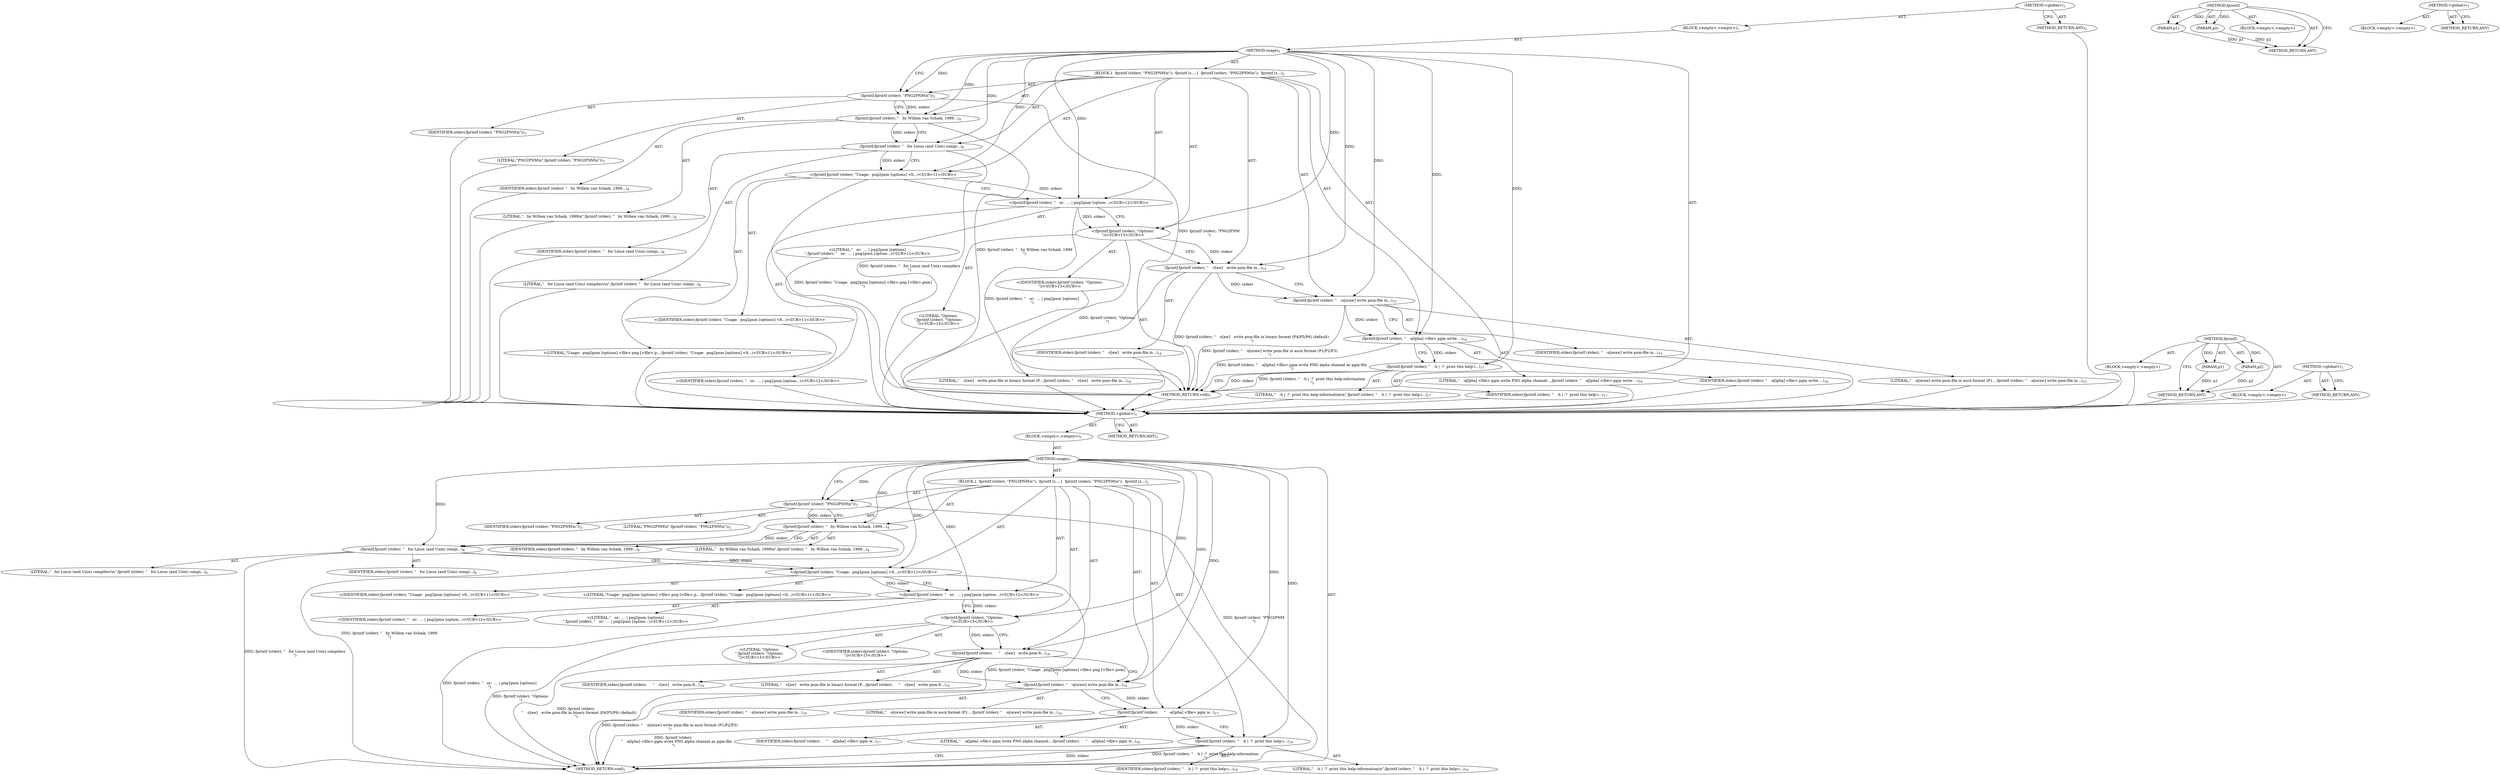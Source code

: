 digraph "&lt;global&gt;" {
vulnerable_6 [label=<(METHOD,&lt;global&gt;)<SUB>1</SUB>>];
vulnerable_7 [label=<(BLOCK,&lt;empty&gt;,&lt;empty&gt;)<SUB>1</SUB>>];
vulnerable_8 [label=<(METHOD,usage)<SUB>1</SUB>>];
vulnerable_9 [label=<(BLOCK,{
  fprintf (stderr, &quot;PNG2PNM\n&quot;);
  fprintf (s...,{
  fprintf (stderr, &quot;PNG2PNM\n&quot;);
  fprintf (s...)<SUB>2</SUB>>];
vulnerable_10 [label=<(fprintf,fprintf (stderr, &quot;PNG2PNM\n&quot;))<SUB>3</SUB>>];
vulnerable_11 [label=<(IDENTIFIER,stderr,fprintf (stderr, &quot;PNG2PNM\n&quot;))<SUB>3</SUB>>];
vulnerable_12 [label=<(LITERAL,&quot;PNG2PNM\n&quot;,fprintf (stderr, &quot;PNG2PNM\n&quot;))<SUB>3</SUB>>];
vulnerable_13 [label=<(fprintf,fprintf (stderr, &quot;   by Willem van Schaik, 1999...)<SUB>4</SUB>>];
vulnerable_14 [label=<(IDENTIFIER,stderr,fprintf (stderr, &quot;   by Willem van Schaik, 1999...)<SUB>4</SUB>>];
vulnerable_15 [label=<(LITERAL,&quot;   by Willem van Schaik, 1999\n&quot;,fprintf (stderr, &quot;   by Willem van Schaik, 1999...)<SUB>4</SUB>>];
vulnerable_16 [label=<(fprintf,fprintf (stderr, &quot;   for Linux (and Unix) compi...)<SUB>8</SUB>>];
vulnerable_17 [label=<(IDENTIFIER,stderr,fprintf (stderr, &quot;   for Linux (and Unix) compi...)<SUB>8</SUB>>];
vulnerable_18 [label=<(LITERAL,&quot;   for Linux (and Unix) compilers\n&quot;,fprintf (stderr, &quot;   for Linux (and Unix) compi...)<SUB>8</SUB>>];
vulnerable_19 [label="<(fprintf,fprintf (stderr, &quot;Usage:  png2pnm [options] &lt;fi...)<SUB>11</SUB>>"];
vulnerable_20 [label="<(IDENTIFIER,stderr,fprintf (stderr, &quot;Usage:  png2pnm [options] &lt;fi...)<SUB>11</SUB>>"];
vulnerable_21 [label="<(LITERAL,&quot;Usage:  png2pnm [options] &lt;file&gt;.png [&lt;file&gt;.p...,fprintf (stderr, &quot;Usage:  png2pnm [options] &lt;fi...)<SUB>11</SUB>>"];
vulnerable_22 [label="<(fprintf,fprintf (stderr, &quot;   or:  ... | png2pnm [option...)<SUB>12</SUB>>"];
vulnerable_23 [label="<(IDENTIFIER,stderr,fprintf (stderr, &quot;   or:  ... | png2pnm [option...)<SUB>12</SUB>>"];
vulnerable_24 [label="<(LITERAL,&quot;   or:  ... | png2pnm [options]\n&quot;,fprintf (stderr, &quot;   or:  ... | png2pnm [option...)<SUB>12</SUB>>"];
vulnerable_25 [label="<(fprintf,fprintf (stderr, &quot;Options:\n&quot;))<SUB>13</SUB>>"];
vulnerable_26 [label="<(IDENTIFIER,stderr,fprintf (stderr, &quot;Options:\n&quot;))<SUB>13</SUB>>"];
vulnerable_27 [label="<(LITERAL,&quot;Options:\n&quot;,fprintf (stderr, &quot;Options:\n&quot;))<SUB>13</SUB>>"];
vulnerable_28 [label=<(fprintf,fprintf (stderr, &quot;   -r[aw]   write pnm-file in...)<SUB>14</SUB>>];
vulnerable_29 [label=<(IDENTIFIER,stderr,fprintf (stderr, &quot;   -r[aw]   write pnm-file in...)<SUB>14</SUB>>];
vulnerable_30 [label=<(LITERAL,&quot;   -r[aw]   write pnm-file in binary format (P...,fprintf (stderr, &quot;   -r[aw]   write pnm-file in...)<SUB>14</SUB>>];
vulnerable_31 [label=<(fprintf,fprintf (stderr, &quot;   -n[oraw] write pnm-file in...)<SUB>15</SUB>>];
vulnerable_32 [label=<(IDENTIFIER,stderr,fprintf (stderr, &quot;   -n[oraw] write pnm-file in...)<SUB>15</SUB>>];
vulnerable_33 [label=<(LITERAL,&quot;   -n[oraw] write pnm-file in ascii format (P1...,fprintf (stderr, &quot;   -n[oraw] write pnm-file in...)<SUB>15</SUB>>];
vulnerable_34 [label=<(fprintf,fprintf (stderr, &quot;   -a[lpha] &lt;file&gt;.pgm write ...)<SUB>16</SUB>>];
vulnerable_35 [label=<(IDENTIFIER,stderr,fprintf (stderr, &quot;   -a[lpha] &lt;file&gt;.pgm write ...)<SUB>16</SUB>>];
vulnerable_36 [label=<(LITERAL,&quot;   -a[lpha] &lt;file&gt;.pgm write PNG alpha channel...,fprintf (stderr, &quot;   -a[lpha] &lt;file&gt;.pgm write ...)<SUB>16</SUB>>];
vulnerable_37 [label=<(fprintf,fprintf (stderr, &quot;   -h | -?  print this help-i...)<SUB>17</SUB>>];
vulnerable_38 [label=<(IDENTIFIER,stderr,fprintf (stderr, &quot;   -h | -?  print this help-i...)<SUB>17</SUB>>];
vulnerable_39 [label=<(LITERAL,&quot;   -h | -?  print this help-information\n&quot;,fprintf (stderr, &quot;   -h | -?  print this help-i...)<SUB>17</SUB>>];
vulnerable_40 [label=<(METHOD_RETURN,void)<SUB>1</SUB>>];
vulnerable_42 [label=<(METHOD_RETURN,ANY)<SUB>1</SUB>>];
vulnerable_75 [label=<(METHOD,fprintf)>];
vulnerable_76 [label=<(PARAM,p1)>];
vulnerable_77 [label=<(PARAM,p2)>];
vulnerable_78 [label=<(BLOCK,&lt;empty&gt;,&lt;empty&gt;)>];
vulnerable_79 [label=<(METHOD_RETURN,ANY)>];
vulnerable_69 [label=<(METHOD,&lt;global&gt;)<SUB>1</SUB>>];
vulnerable_70 [label=<(BLOCK,&lt;empty&gt;,&lt;empty&gt;)>];
vulnerable_71 [label=<(METHOD_RETURN,ANY)>];
fixed_6 [label=<(METHOD,&lt;global&gt;)<SUB>1</SUB>>];
fixed_7 [label=<(BLOCK,&lt;empty&gt;,&lt;empty&gt;)<SUB>1</SUB>>];
fixed_8 [label=<(METHOD,usage)<SUB>1</SUB>>];
fixed_9 [label=<(BLOCK,{
  fprintf (stderr, &quot;PNG2PNM\n&quot;);
  fprintf (s...,{
  fprintf (stderr, &quot;PNG2PNM\n&quot;);
  fprintf (s...)<SUB>2</SUB>>];
fixed_10 [label=<(fprintf,fprintf (stderr, &quot;PNG2PNM\n&quot;))<SUB>3</SUB>>];
fixed_11 [label=<(IDENTIFIER,stderr,fprintf (stderr, &quot;PNG2PNM\n&quot;))<SUB>3</SUB>>];
fixed_12 [label=<(LITERAL,&quot;PNG2PNM\n&quot;,fprintf (stderr, &quot;PNG2PNM\n&quot;))<SUB>3</SUB>>];
fixed_13 [label=<(fprintf,fprintf (stderr, &quot;   by Willem van Schaik, 1999...)<SUB>4</SUB>>];
fixed_14 [label=<(IDENTIFIER,stderr,fprintf (stderr, &quot;   by Willem van Schaik, 1999...)<SUB>4</SUB>>];
fixed_15 [label=<(LITERAL,&quot;   by Willem van Schaik, 1999\n&quot;,fprintf (stderr, &quot;   by Willem van Schaik, 1999...)<SUB>4</SUB>>];
fixed_16 [label=<(fprintf,fprintf (stderr, &quot;   for Linux (and Unix) compi...)<SUB>8</SUB>>];
fixed_17 [label=<(IDENTIFIER,stderr,fprintf (stderr, &quot;   for Linux (and Unix) compi...)<SUB>8</SUB>>];
fixed_18 [label=<(LITERAL,&quot;   for Linux (and Unix) compilers\n&quot;,fprintf (stderr, &quot;   for Linux (and Unix) compi...)<SUB>8</SUB>>];
fixed_19 [label="<(fprintf,fprintf (stderr, &quot;Usage:  png2pnm [options] &lt;fi...)<SUB>11</SUB>>"];
fixed_20 [label="<(IDENTIFIER,stderr,fprintf (stderr, &quot;Usage:  png2pnm [options] &lt;fi...)<SUB>11</SUB>>"];
fixed_21 [label="<(LITERAL,&quot;Usage:  png2pnm [options] &lt;file&gt;.png [&lt;file&gt;.p...,fprintf (stderr, &quot;Usage:  png2pnm [options] &lt;fi...)<SUB>11</SUB>>"];
fixed_22 [label="<(fprintf,fprintf (stderr, &quot;   or:  ... | png2pnm [option...)<SUB>12</SUB>>"];
fixed_23 [label="<(IDENTIFIER,stderr,fprintf (stderr, &quot;   or:  ... | png2pnm [option...)<SUB>12</SUB>>"];
fixed_24 [label="<(LITERAL,&quot;   or:  ... | png2pnm [options]\n&quot;,fprintf (stderr, &quot;   or:  ... | png2pnm [option...)<SUB>12</SUB>>"];
fixed_25 [label="<(fprintf,fprintf (stderr, &quot;Options:\n&quot;))<SUB>13</SUB>>"];
fixed_26 [label="<(IDENTIFIER,stderr,fprintf (stderr, &quot;Options:\n&quot;))<SUB>13</SUB>>"];
fixed_27 [label="<(LITERAL,&quot;Options:\n&quot;,fprintf (stderr, &quot;Options:\n&quot;))<SUB>13</SUB>>"];
fixed_28 [label=<(fprintf,fprintf (stderr,
     &quot;   -r[aw]   write pnm-fi...)<SUB>14</SUB>>];
fixed_29 [label=<(IDENTIFIER,stderr,fprintf (stderr,
     &quot;   -r[aw]   write pnm-fi...)<SUB>14</SUB>>];
fixed_30 [label=<(LITERAL,&quot;   -r[aw]   write pnm-file in binary format (P...,fprintf (stderr,
     &quot;   -r[aw]   write pnm-fi...)<SUB>15</SUB>>];
fixed_31 [label=<(fprintf,fprintf (stderr, &quot;   -n[oraw] write pnm-file in...)<SUB>16</SUB>>];
fixed_32 [label=<(IDENTIFIER,stderr,fprintf (stderr, &quot;   -n[oraw] write pnm-file in...)<SUB>16</SUB>>];
fixed_33 [label=<(LITERAL,&quot;   -n[oraw] write pnm-file in ascii format (P1...,fprintf (stderr, &quot;   -n[oraw] write pnm-file in...)<SUB>16</SUB>>];
fixed_34 [label=<(fprintf,fprintf (stderr,
     &quot;   -a[lpha] &lt;file&gt;.pgm w...)<SUB>17</SUB>>];
fixed_35 [label=<(IDENTIFIER,stderr,fprintf (stderr,
     &quot;   -a[lpha] &lt;file&gt;.pgm w...)<SUB>17</SUB>>];
fixed_36 [label=<(LITERAL,&quot;   -a[lpha] &lt;file&gt;.pgm write PNG alpha channel...,fprintf (stderr,
     &quot;   -a[lpha] &lt;file&gt;.pgm w...)<SUB>18</SUB>>];
fixed_37 [label=<(fprintf,fprintf (stderr, &quot;   -h | -?  print this help-i...)<SUB>19</SUB>>];
fixed_38 [label=<(IDENTIFIER,stderr,fprintf (stderr, &quot;   -h | -?  print this help-i...)<SUB>19</SUB>>];
fixed_39 [label=<(LITERAL,&quot;   -h | -?  print this help-information\n&quot;,fprintf (stderr, &quot;   -h | -?  print this help-i...)<SUB>19</SUB>>];
fixed_40 [label=<(METHOD_RETURN,void)<SUB>1</SUB>>];
fixed_42 [label=<(METHOD_RETURN,ANY)<SUB>1</SUB>>];
fixed_75 [label=<(METHOD,fprintf)>];
fixed_76 [label=<(PARAM,p1)>];
fixed_77 [label=<(PARAM,p2)>];
fixed_78 [label=<(BLOCK,&lt;empty&gt;,&lt;empty&gt;)>];
fixed_79 [label=<(METHOD_RETURN,ANY)>];
fixed_69 [label=<(METHOD,&lt;global&gt;)<SUB>1</SUB>>];
fixed_70 [label=<(BLOCK,&lt;empty&gt;,&lt;empty&gt;)>];
fixed_71 [label=<(METHOD_RETURN,ANY)>];
vulnerable_6 -> vulnerable_7  [key=0, label="AST: "];
vulnerable_6 -> vulnerable_42  [key=0, label="AST: "];
vulnerable_6 -> vulnerable_42  [key=1, label="CFG: "];
vulnerable_7 -> vulnerable_8  [key=0, label="AST: "];
vulnerable_8 -> vulnerable_9  [key=0, label="AST: "];
vulnerable_8 -> vulnerable_40  [key=0, label="AST: "];
vulnerable_8 -> vulnerable_10  [key=0, label="CFG: "];
vulnerable_8 -> vulnerable_10  [key=1, label="DDG: "];
vulnerable_8 -> vulnerable_13  [key=0, label="DDG: "];
vulnerable_8 -> vulnerable_16  [key=0, label="DDG: "];
vulnerable_8 -> vulnerable_19  [key=0, label="DDG: "];
vulnerable_8 -> vulnerable_22  [key=0, label="DDG: "];
vulnerable_8 -> vulnerable_25  [key=0, label="DDG: "];
vulnerable_8 -> vulnerable_28  [key=0, label="DDG: "];
vulnerable_8 -> vulnerable_31  [key=0, label="DDG: "];
vulnerable_8 -> vulnerable_34  [key=0, label="DDG: "];
vulnerable_8 -> vulnerable_37  [key=0, label="DDG: "];
vulnerable_9 -> vulnerable_10  [key=0, label="AST: "];
vulnerable_9 -> vulnerable_13  [key=0, label="AST: "];
vulnerable_9 -> vulnerable_16  [key=0, label="AST: "];
vulnerable_9 -> vulnerable_19  [key=0, label="AST: "];
vulnerable_9 -> vulnerable_22  [key=0, label="AST: "];
vulnerable_9 -> vulnerable_25  [key=0, label="AST: "];
vulnerable_9 -> vulnerable_28  [key=0, label="AST: "];
vulnerable_9 -> vulnerable_31  [key=0, label="AST: "];
vulnerable_9 -> vulnerable_34  [key=0, label="AST: "];
vulnerable_9 -> vulnerable_37  [key=0, label="AST: "];
vulnerable_10 -> vulnerable_11  [key=0, label="AST: "];
vulnerable_10 -> vulnerable_12  [key=0, label="AST: "];
vulnerable_10 -> vulnerable_13  [key=0, label="CFG: "];
vulnerable_10 -> vulnerable_13  [key=1, label="DDG: stderr"];
vulnerable_10 -> vulnerable_40  [key=0, label="DDG: fprintf (stderr, &quot;PNG2PNM\n&quot;)"];
vulnerable_11 -> fixed_6  [key=0];
vulnerable_12 -> fixed_6  [key=0];
vulnerable_13 -> vulnerable_14  [key=0, label="AST: "];
vulnerable_13 -> vulnerable_15  [key=0, label="AST: "];
vulnerable_13 -> vulnerable_16  [key=0, label="CFG: "];
vulnerable_13 -> vulnerable_16  [key=1, label="DDG: stderr"];
vulnerable_13 -> vulnerable_40  [key=0, label="DDG: fprintf (stderr, &quot;   by Willem van Schaik, 1999\n&quot;)"];
vulnerable_14 -> fixed_6  [key=0];
vulnerable_15 -> fixed_6  [key=0];
vulnerable_16 -> vulnerable_17  [key=0, label="AST: "];
vulnerable_16 -> vulnerable_18  [key=0, label="AST: "];
vulnerable_16 -> vulnerable_19  [key=0, label="CFG: "];
vulnerable_16 -> vulnerable_19  [key=1, label="DDG: stderr"];
vulnerable_16 -> vulnerable_40  [key=0, label="DDG: fprintf (stderr, &quot;   for Linux (and Unix) compilers\n&quot;)"];
vulnerable_17 -> fixed_6  [key=0];
vulnerable_18 -> fixed_6  [key=0];
vulnerable_19 -> vulnerable_20  [key=0, label="AST: "];
vulnerable_19 -> vulnerable_21  [key=0, label="AST: "];
vulnerable_19 -> vulnerable_22  [key=0, label="CFG: "];
vulnerable_19 -> vulnerable_22  [key=1, label="DDG: stderr"];
vulnerable_19 -> vulnerable_40  [key=0, label="DDG: fprintf (stderr, &quot;Usage:  png2pnm [options] &lt;file&gt;.png [&lt;file&gt;.pnm]\n&quot;)"];
vulnerable_20 -> fixed_6  [key=0];
vulnerable_21 -> fixed_6  [key=0];
vulnerable_22 -> vulnerable_23  [key=0, label="AST: "];
vulnerable_22 -> vulnerable_24  [key=0, label="AST: "];
vulnerable_22 -> vulnerable_25  [key=0, label="CFG: "];
vulnerable_22 -> vulnerable_25  [key=1, label="DDG: stderr"];
vulnerable_22 -> vulnerable_40  [key=0, label="DDG: fprintf (stderr, &quot;   or:  ... | png2pnm [options]\n&quot;)"];
vulnerable_23 -> fixed_6  [key=0];
vulnerable_24 -> fixed_6  [key=0];
vulnerable_25 -> vulnerable_26  [key=0, label="AST: "];
vulnerable_25 -> vulnerable_27  [key=0, label="AST: "];
vulnerable_25 -> vulnerable_28  [key=0, label="CFG: "];
vulnerable_25 -> vulnerable_28  [key=1, label="DDG: stderr"];
vulnerable_25 -> vulnerable_40  [key=0, label="DDG: fprintf (stderr, &quot;Options:\n&quot;)"];
vulnerable_26 -> fixed_6  [key=0];
vulnerable_27 -> fixed_6  [key=0];
vulnerable_28 -> vulnerable_29  [key=0, label="AST: "];
vulnerable_28 -> vulnerable_30  [key=0, label="AST: "];
vulnerable_28 -> vulnerable_31  [key=0, label="CFG: "];
vulnerable_28 -> vulnerable_31  [key=1, label="DDG: stderr"];
vulnerable_28 -> vulnerable_40  [key=0, label="DDG: fprintf (stderr, &quot;   -r[aw]   write pnm-file in binary format (P4/P5/P6) (default)\n&quot;)"];
vulnerable_29 -> fixed_6  [key=0];
vulnerable_30 -> fixed_6  [key=0];
vulnerable_31 -> vulnerable_32  [key=0, label="AST: "];
vulnerable_31 -> vulnerable_33  [key=0, label="AST: "];
vulnerable_31 -> vulnerable_34  [key=0, label="CFG: "];
vulnerable_31 -> vulnerable_34  [key=1, label="DDG: stderr"];
vulnerable_31 -> vulnerable_40  [key=0, label="DDG: fprintf (stderr, &quot;   -n[oraw] write pnm-file in ascii format (P1/P2/P3)\n&quot;)"];
vulnerable_32 -> fixed_6  [key=0];
vulnerable_33 -> fixed_6  [key=0];
vulnerable_34 -> vulnerable_35  [key=0, label="AST: "];
vulnerable_34 -> vulnerable_36  [key=0, label="AST: "];
vulnerable_34 -> vulnerable_37  [key=0, label="CFG: "];
vulnerable_34 -> vulnerable_37  [key=1, label="DDG: stderr"];
vulnerable_34 -> vulnerable_40  [key=0, label="DDG: fprintf (stderr, &quot;   -a[lpha] &lt;file&gt;.pgm write PNG alpha channel as pgm-file\n&quot;)"];
vulnerable_35 -> fixed_6  [key=0];
vulnerable_36 -> fixed_6  [key=0];
vulnerable_37 -> vulnerable_38  [key=0, label="AST: "];
vulnerable_37 -> vulnerable_39  [key=0, label="AST: "];
vulnerable_37 -> vulnerable_40  [key=0, label="CFG: "];
vulnerable_37 -> vulnerable_40  [key=1, label="DDG: stderr"];
vulnerable_37 -> vulnerable_40  [key=2, label="DDG: fprintf (stderr, &quot;   -h | -?  print this help-information\n&quot;)"];
vulnerable_38 -> fixed_6  [key=0];
vulnerable_39 -> fixed_6  [key=0];
vulnerable_40 -> fixed_6  [key=0];
vulnerable_42 -> fixed_6  [key=0];
vulnerable_75 -> vulnerable_76  [key=0, label="AST: "];
vulnerable_75 -> vulnerable_76  [key=1, label="DDG: "];
vulnerable_75 -> vulnerable_78  [key=0, label="AST: "];
vulnerable_75 -> vulnerable_77  [key=0, label="AST: "];
vulnerable_75 -> vulnerable_77  [key=1, label="DDG: "];
vulnerable_75 -> vulnerable_79  [key=0, label="AST: "];
vulnerable_75 -> vulnerable_79  [key=1, label="CFG: "];
vulnerable_76 -> vulnerable_79  [key=0, label="DDG: p1"];
vulnerable_77 -> vulnerable_79  [key=0, label="DDG: p2"];
vulnerable_78 -> fixed_6  [key=0];
vulnerable_79 -> fixed_6  [key=0];
vulnerable_69 -> vulnerable_70  [key=0, label="AST: "];
vulnerable_69 -> vulnerable_71  [key=0, label="AST: "];
vulnerable_69 -> vulnerable_71  [key=1, label="CFG: "];
vulnerable_70 -> fixed_6  [key=0];
vulnerable_71 -> fixed_6  [key=0];
fixed_6 -> fixed_7  [key=0, label="AST: "];
fixed_6 -> fixed_42  [key=0, label="AST: "];
fixed_6 -> fixed_42  [key=1, label="CFG: "];
fixed_7 -> fixed_8  [key=0, label="AST: "];
fixed_8 -> fixed_9  [key=0, label="AST: "];
fixed_8 -> fixed_40  [key=0, label="AST: "];
fixed_8 -> fixed_10  [key=0, label="CFG: "];
fixed_8 -> fixed_10  [key=1, label="DDG: "];
fixed_8 -> fixed_13  [key=0, label="DDG: "];
fixed_8 -> fixed_16  [key=0, label="DDG: "];
fixed_8 -> fixed_19  [key=0, label="DDG: "];
fixed_8 -> fixed_22  [key=0, label="DDG: "];
fixed_8 -> fixed_25  [key=0, label="DDG: "];
fixed_8 -> fixed_28  [key=0, label="DDG: "];
fixed_8 -> fixed_31  [key=0, label="DDG: "];
fixed_8 -> fixed_34  [key=0, label="DDG: "];
fixed_8 -> fixed_37  [key=0, label="DDG: "];
fixed_9 -> fixed_10  [key=0, label="AST: "];
fixed_9 -> fixed_13  [key=0, label="AST: "];
fixed_9 -> fixed_16  [key=0, label="AST: "];
fixed_9 -> fixed_19  [key=0, label="AST: "];
fixed_9 -> fixed_22  [key=0, label="AST: "];
fixed_9 -> fixed_25  [key=0, label="AST: "];
fixed_9 -> fixed_28  [key=0, label="AST: "];
fixed_9 -> fixed_31  [key=0, label="AST: "];
fixed_9 -> fixed_34  [key=0, label="AST: "];
fixed_9 -> fixed_37  [key=0, label="AST: "];
fixed_10 -> fixed_11  [key=0, label="AST: "];
fixed_10 -> fixed_12  [key=0, label="AST: "];
fixed_10 -> fixed_13  [key=0, label="CFG: "];
fixed_10 -> fixed_13  [key=1, label="DDG: stderr"];
fixed_10 -> fixed_40  [key=0, label="DDG: fprintf (stderr, &quot;PNG2PNM\n&quot;)"];
fixed_13 -> fixed_14  [key=0, label="AST: "];
fixed_13 -> fixed_15  [key=0, label="AST: "];
fixed_13 -> fixed_16  [key=0, label="CFG: "];
fixed_13 -> fixed_16  [key=1, label="DDG: stderr"];
fixed_13 -> fixed_40  [key=0, label="DDG: fprintf (stderr, &quot;   by Willem van Schaik, 1999\n&quot;)"];
fixed_16 -> fixed_17  [key=0, label="AST: "];
fixed_16 -> fixed_18  [key=0, label="AST: "];
fixed_16 -> fixed_19  [key=0, label="CFG: "];
fixed_16 -> fixed_19  [key=1, label="DDG: stderr"];
fixed_16 -> fixed_40  [key=0, label="DDG: fprintf (stderr, &quot;   for Linux (and Unix) compilers\n&quot;)"];
fixed_19 -> fixed_20  [key=0, label="AST: "];
fixed_19 -> fixed_21  [key=0, label="AST: "];
fixed_19 -> fixed_22  [key=0, label="CFG: "];
fixed_19 -> fixed_22  [key=1, label="DDG: stderr"];
fixed_19 -> fixed_40  [key=0, label="DDG: fprintf (stderr, &quot;Usage:  png2pnm [options] &lt;file&gt;.png [&lt;file&gt;.pnm]\n&quot;)"];
fixed_22 -> fixed_23  [key=0, label="AST: "];
fixed_22 -> fixed_24  [key=0, label="AST: "];
fixed_22 -> fixed_25  [key=0, label="CFG: "];
fixed_22 -> fixed_25  [key=1, label="DDG: stderr"];
fixed_22 -> fixed_40  [key=0, label="DDG: fprintf (stderr, &quot;   or:  ... | png2pnm [options]\n&quot;)"];
fixed_25 -> fixed_26  [key=0, label="AST: "];
fixed_25 -> fixed_27  [key=0, label="AST: "];
fixed_25 -> fixed_28  [key=0, label="CFG: "];
fixed_25 -> fixed_28  [key=1, label="DDG: stderr"];
fixed_25 -> fixed_40  [key=0, label="DDG: fprintf (stderr, &quot;Options:\n&quot;)"];
fixed_28 -> fixed_29  [key=0, label="AST: "];
fixed_28 -> fixed_30  [key=0, label="AST: "];
fixed_28 -> fixed_31  [key=0, label="CFG: "];
fixed_28 -> fixed_31  [key=1, label="DDG: stderr"];
fixed_28 -> fixed_40  [key=0, label="DDG: fprintf (stderr,
     &quot;   -r[aw]   write pnm-file in binary format (P4/P5/P6) (default)\n&quot;)"];
fixed_31 -> fixed_32  [key=0, label="AST: "];
fixed_31 -> fixed_33  [key=0, label="AST: "];
fixed_31 -> fixed_34  [key=0, label="CFG: "];
fixed_31 -> fixed_34  [key=1, label="DDG: stderr"];
fixed_31 -> fixed_40  [key=0, label="DDG: fprintf (stderr, &quot;   -n[oraw] write pnm-file in ascii format (P1/P2/P3)\n&quot;)"];
fixed_34 -> fixed_35  [key=0, label="AST: "];
fixed_34 -> fixed_36  [key=0, label="AST: "];
fixed_34 -> fixed_37  [key=0, label="CFG: "];
fixed_34 -> fixed_37  [key=1, label="DDG: stderr"];
fixed_34 -> fixed_40  [key=0, label="DDG: fprintf (stderr,
     &quot;   -a[lpha] &lt;file&gt;.pgm write PNG alpha channel as pgm-file\n&quot;)"];
fixed_37 -> fixed_38  [key=0, label="AST: "];
fixed_37 -> fixed_39  [key=0, label="AST: "];
fixed_37 -> fixed_40  [key=0, label="CFG: "];
fixed_37 -> fixed_40  [key=1, label="DDG: stderr"];
fixed_37 -> fixed_40  [key=2, label="DDG: fprintf (stderr, &quot;   -h | -?  print this help-information\n&quot;)"];
fixed_75 -> fixed_76  [key=0, label="AST: "];
fixed_75 -> fixed_76  [key=1, label="DDG: "];
fixed_75 -> fixed_78  [key=0, label="AST: "];
fixed_75 -> fixed_77  [key=0, label="AST: "];
fixed_75 -> fixed_77  [key=1, label="DDG: "];
fixed_75 -> fixed_79  [key=0, label="AST: "];
fixed_75 -> fixed_79  [key=1, label="CFG: "];
fixed_76 -> fixed_79  [key=0, label="DDG: p1"];
fixed_77 -> fixed_79  [key=0, label="DDG: p2"];
fixed_69 -> fixed_70  [key=0, label="AST: "];
fixed_69 -> fixed_71  [key=0, label="AST: "];
fixed_69 -> fixed_71  [key=1, label="CFG: "];
}
